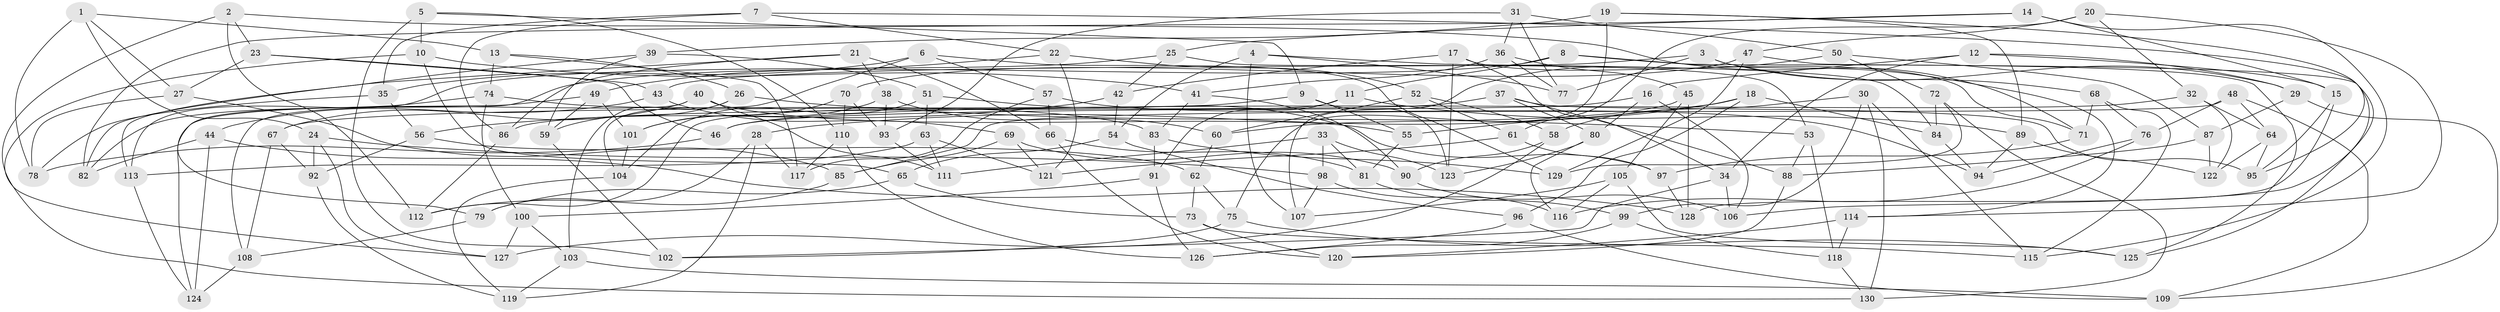 // Generated by graph-tools (version 1.1) at 2025/50/03/09/25 03:50:49]
// undirected, 130 vertices, 260 edges
graph export_dot {
graph [start="1"]
  node [color=gray90,style=filled];
  1;
  2;
  3;
  4;
  5;
  6;
  7;
  8;
  9;
  10;
  11;
  12;
  13;
  14;
  15;
  16;
  17;
  18;
  19;
  20;
  21;
  22;
  23;
  24;
  25;
  26;
  27;
  28;
  29;
  30;
  31;
  32;
  33;
  34;
  35;
  36;
  37;
  38;
  39;
  40;
  41;
  42;
  43;
  44;
  45;
  46;
  47;
  48;
  49;
  50;
  51;
  52;
  53;
  54;
  55;
  56;
  57;
  58;
  59;
  60;
  61;
  62;
  63;
  64;
  65;
  66;
  67;
  68;
  69;
  70;
  71;
  72;
  73;
  74;
  75;
  76;
  77;
  78;
  79;
  80;
  81;
  82;
  83;
  84;
  85;
  86;
  87;
  88;
  89;
  90;
  91;
  92;
  93;
  94;
  95;
  96;
  97;
  98;
  99;
  100;
  101;
  102;
  103;
  104;
  105;
  106;
  107;
  108;
  109;
  110;
  111;
  112;
  113;
  114;
  115;
  116;
  117;
  118;
  119;
  120;
  121;
  122;
  123;
  124;
  125;
  126;
  127;
  128;
  129;
  130;
  1 -- 27;
  1 -- 13;
  1 -- 78;
  1 -- 24;
  2 -- 71;
  2 -- 112;
  2 -- 23;
  2 -- 130;
  3 -- 77;
  3 -- 43;
  3 -- 29;
  3 -- 68;
  4 -- 107;
  4 -- 77;
  4 -- 54;
  4 -- 84;
  5 -- 110;
  5 -- 102;
  5 -- 10;
  5 -- 9;
  6 -- 57;
  6 -- 35;
  6 -- 104;
  6 -- 129;
  7 -- 106;
  7 -- 35;
  7 -- 86;
  7 -- 22;
  8 -- 125;
  8 -- 114;
  8 -- 11;
  8 -- 79;
  9 -- 55;
  9 -- 123;
  9 -- 67;
  10 -- 65;
  10 -- 41;
  10 -- 127;
  11 -- 89;
  11 -- 91;
  11 -- 112;
  12 -- 34;
  12 -- 29;
  12 -- 16;
  12 -- 15;
  13 -- 26;
  13 -- 74;
  13 -- 117;
  14 -- 15;
  14 -- 82;
  14 -- 115;
  14 -- 25;
  15 -- 95;
  15 -- 128;
  16 -- 46;
  16 -- 80;
  16 -- 106;
  17 -- 34;
  17 -- 71;
  17 -- 42;
  17 -- 123;
  18 -- 84;
  18 -- 96;
  18 -- 28;
  18 -- 55;
  19 -- 75;
  19 -- 89;
  19 -- 95;
  19 -- 39;
  20 -- 114;
  20 -- 61;
  20 -- 32;
  20 -- 47;
  21 -- 82;
  21 -- 86;
  21 -- 66;
  21 -- 38;
  22 -- 121;
  22 -- 49;
  22 -- 52;
  23 -- 46;
  23 -- 27;
  23 -- 43;
  24 -- 98;
  24 -- 127;
  24 -- 92;
  25 -- 53;
  25 -- 113;
  25 -- 42;
  26 -- 53;
  26 -- 59;
  26 -- 103;
  27 -- 85;
  27 -- 78;
  28 -- 117;
  28 -- 79;
  28 -- 119;
  29 -- 87;
  29 -- 109;
  30 -- 58;
  30 -- 130;
  30 -- 115;
  30 -- 99;
  31 -- 50;
  31 -- 36;
  31 -- 77;
  31 -- 93;
  32 -- 122;
  32 -- 46;
  32 -- 64;
  33 -- 81;
  33 -- 123;
  33 -- 111;
  33 -- 98;
  34 -- 106;
  34 -- 102;
  35 -- 56;
  35 -- 78;
  36 -- 45;
  36 -- 41;
  36 -- 77;
  37 -- 95;
  37 -- 80;
  37 -- 86;
  37 -- 88;
  38 -- 60;
  38 -- 101;
  38 -- 93;
  39 -- 51;
  39 -- 113;
  39 -- 59;
  40 -- 67;
  40 -- 55;
  40 -- 111;
  40 -- 108;
  41 -- 83;
  41 -- 90;
  42 -- 56;
  42 -- 54;
  43 -- 69;
  43 -- 44;
  44 -- 128;
  44 -- 124;
  44 -- 82;
  45 -- 128;
  45 -- 105;
  45 -- 60;
  46 -- 78;
  47 -- 125;
  47 -- 129;
  47 -- 70;
  48 -- 109;
  48 -- 76;
  48 -- 64;
  48 -- 85;
  49 -- 101;
  49 -- 124;
  49 -- 59;
  50 -- 87;
  50 -- 72;
  50 -- 107;
  51 -- 97;
  51 -- 104;
  51 -- 63;
  52 -- 58;
  52 -- 61;
  52 -- 60;
  53 -- 118;
  53 -- 88;
  54 -- 96;
  54 -- 65;
  55 -- 81;
  56 -- 62;
  56 -- 92;
  57 -- 94;
  57 -- 66;
  57 -- 117;
  58 -- 90;
  58 -- 127;
  59 -- 102;
  60 -- 62;
  61 -- 97;
  61 -- 121;
  62 -- 75;
  62 -- 73;
  63 -- 113;
  63 -- 121;
  63 -- 111;
  64 -- 95;
  64 -- 122;
  65 -- 79;
  65 -- 73;
  66 -- 81;
  66 -- 120;
  67 -- 108;
  67 -- 92;
  68 -- 71;
  68 -- 76;
  68 -- 115;
  69 -- 90;
  69 -- 121;
  69 -- 85;
  70 -- 110;
  70 -- 93;
  70 -- 101;
  71 -- 97;
  72 -- 130;
  72 -- 129;
  72 -- 84;
  73 -- 120;
  73 -- 115;
  74 -- 100;
  74 -- 82;
  74 -- 83;
  75 -- 102;
  75 -- 125;
  76 -- 116;
  76 -- 94;
  79 -- 108;
  80 -- 123;
  80 -- 116;
  81 -- 99;
  83 -- 91;
  83 -- 129;
  84 -- 94;
  85 -- 112;
  86 -- 112;
  87 -- 88;
  87 -- 122;
  88 -- 120;
  89 -- 122;
  89 -- 94;
  90 -- 106;
  91 -- 126;
  91 -- 100;
  92 -- 119;
  93 -- 111;
  96 -- 126;
  96 -- 109;
  97 -- 128;
  98 -- 107;
  98 -- 116;
  99 -- 118;
  99 -- 126;
  100 -- 103;
  100 -- 127;
  101 -- 104;
  103 -- 119;
  103 -- 109;
  104 -- 119;
  105 -- 125;
  105 -- 107;
  105 -- 116;
  108 -- 124;
  110 -- 117;
  110 -- 126;
  113 -- 124;
  114 -- 118;
  114 -- 120;
  118 -- 130;
}
